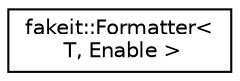 digraph "Graphical Class Hierarchy"
{
  edge [fontname="Helvetica",fontsize="10",labelfontname="Helvetica",labelfontsize="10"];
  node [fontname="Helvetica",fontsize="10",shape=record];
  rankdir="LR";
  Node1 [label="fakeit::Formatter\<\l T, Enable \>",height=0.2,width=0.4,color="black", fillcolor="white", style="filled",URL="$d8/db4/structfakeit_1_1Formatter.html"];
}
